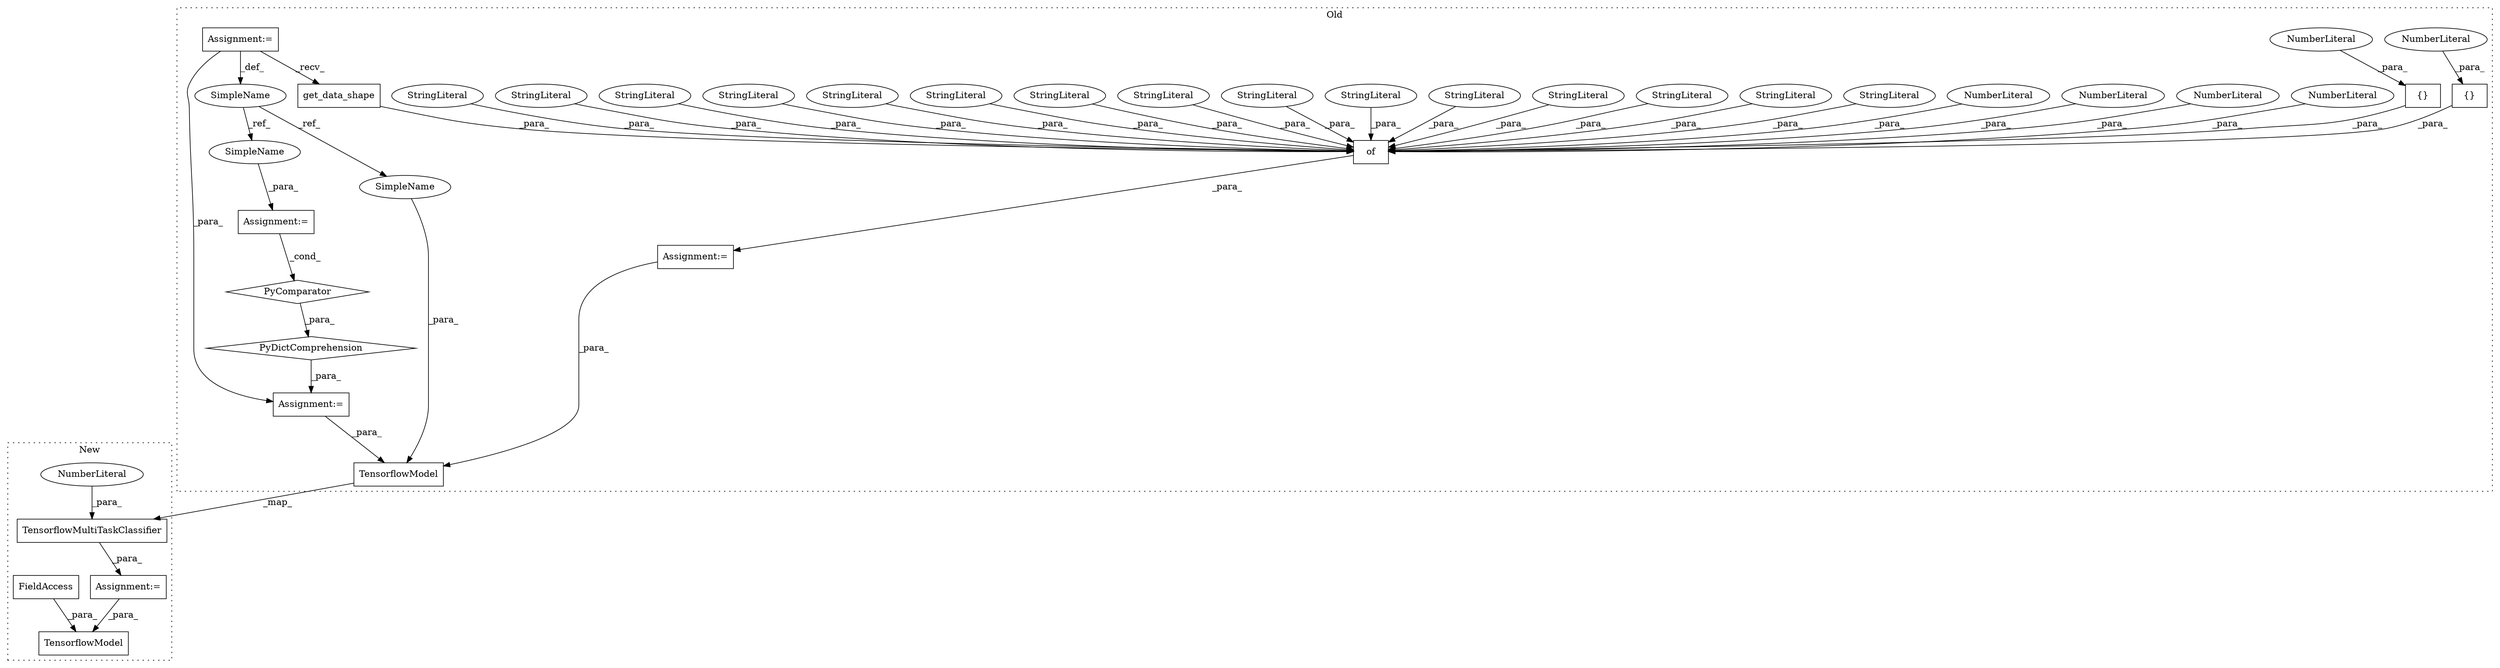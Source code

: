 digraph G {
subgraph cluster0 {
1 [label="TensorflowModel" a="32" s="26710,26810" l="16,1" shape="box"];
4 [label="{}" a="4" s="26266,26271" l="1,1" shape="box"];
5 [label="NumberLiteral" a="34" s="26267" l="4" shape="ellipse"];
6 [label="{}" a="4" s="26516,26520" l="1,1" shape="box"];
7 [label="NumberLiteral" a="34" s="26517" l="3" shape="ellipse"];
9 [label="PyDictComprehension" a="110" s="25768" l="119" shape="diamond"];
10 [label="PyComparator" a="113" s="25855" l="24" shape="diamond"];
12 [label="of" a="32" s="26240,26607" l="3,1" shape="box"];
13 [label="NumberLiteral" a="34" s="26317" l="6" shape="ellipse"];
14 [label="NumberLiteral" a="34" s="26547" l="3" shape="ellipse"];
15 [label="NumberLiteral" a="34" s="26335" l="3" shape="ellipse"];
16 [label="NumberLiteral" a="34" s="26533" l="3" shape="ellipse"];
17 [label="StringLiteral" a="45" s="26397" l="13" shape="ellipse"];
18 [label="StringLiteral" a="45" s="26551" l="11" shape="ellipse"];
19 [label="StringLiteral" a="45" s="26273" l="10" shape="ellipse"];
20 [label="StringLiteral" a="45" s="26243" l="13" shape="ellipse"];
21 [label="StringLiteral" a="45" s="26570" l="12" shape="ellipse"];
22 [label="StringLiteral" a="45" s="26421" l="14" shape="ellipse"];
23 [label="StringLiteral" a="45" s="26537" l="9" shape="ellipse"];
24 [label="StringLiteral" a="45" s="26563" l="6" shape="ellipse"];
25 [label="StringLiteral" a="45" s="26362" l="26" shape="ellipse"];
26 [label="StringLiteral" a="45" s="26301" l="15" shape="ellipse"];
27 [label="StringLiteral" a="45" s="26486" l="18" shape="ellipse"];
28 [label="StringLiteral" a="45" s="26447" l="21" shape="ellipse"];
29 [label="StringLiteral" a="45" s="26324" l="10" shape="ellipse"];
30 [label="StringLiteral" a="45" s="26522" l="10" shape="ellipse"];
31 [label="StringLiteral" a="45" s="26339" l="12" shape="ellipse"];
32 [label="SimpleName" a="42" s="25613" l="5" shape="ellipse"];
33 [label="Assignment:=" a="7" s="25855" l="24" shape="box"];
34 [label="get_data_shape" a="32" s="26591" l="16" shape="box"];
35 [label="Assignment:=" a="7" s="26235" l="1" shape="box"];
37 [label="Assignment:=" a="7" s="25756" l="12" shape="box"];
38 [label="Assignment:=" a="7" s="25705" l="33" shape="box"];
39 [label="SimpleName" a="42" s="26726" l="5" shape="ellipse"];
40 [label="SimpleName" a="42" s="25865" l="5" shape="ellipse"];
label = "Old";
style="dotted";
}
subgraph cluster1 {
2 [label="TensorflowMultiTaskClassifier" a="32" s="20537,20661" l="30,1" shape="box"];
3 [label="NumberLiteral" a="34" s="20618" l="6" shape="ellipse"];
8 [label="TensorflowModel" a="32" s="20674,20721" l="16,1" shape="box"];
11 [label="FieldAccess" a="22" s="20707" l="14" shape="box"];
36 [label="Assignment:=" a="7" s="20536" l="1" shape="box"];
label = "New";
style="dotted";
}
1 -> 2 [label="_map_"];
2 -> 36 [label="_para_"];
3 -> 2 [label="_para_"];
4 -> 12 [label="_para_"];
5 -> 4 [label="_para_"];
6 -> 12 [label="_para_"];
7 -> 6 [label="_para_"];
9 -> 37 [label="_para_"];
10 -> 9 [label="_para_"];
11 -> 8 [label="_para_"];
12 -> 35 [label="_para_"];
13 -> 12 [label="_para_"];
14 -> 12 [label="_para_"];
15 -> 12 [label="_para_"];
16 -> 12 [label="_para_"];
17 -> 12 [label="_para_"];
18 -> 12 [label="_para_"];
19 -> 12 [label="_para_"];
20 -> 12 [label="_para_"];
21 -> 12 [label="_para_"];
22 -> 12 [label="_para_"];
23 -> 12 [label="_para_"];
24 -> 12 [label="_para_"];
25 -> 12 [label="_para_"];
26 -> 12 [label="_para_"];
27 -> 12 [label="_para_"];
28 -> 12 [label="_para_"];
29 -> 12 [label="_para_"];
30 -> 12 [label="_para_"];
31 -> 12 [label="_para_"];
32 -> 40 [label="_ref_"];
32 -> 39 [label="_ref_"];
33 -> 10 [label="_cond_"];
34 -> 12 [label="_para_"];
35 -> 1 [label="_para_"];
36 -> 8 [label="_para_"];
37 -> 1 [label="_para_"];
38 -> 32 [label="_def_"];
38 -> 37 [label="_para_"];
38 -> 34 [label="_recv_"];
39 -> 1 [label="_para_"];
40 -> 33 [label="_para_"];
}